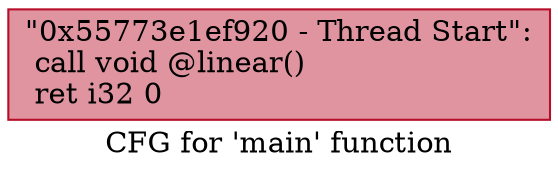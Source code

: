 digraph "CFG for 'main' function" {
	label="CFG for 'main' function";

	Node0x55773e1ef920 [shape=record,color="#b70d28ff", style=filled, fillcolor="#b70d2870",label="{\"0x55773e1ef920 - Thread Start\":\l  call void @linear()\l  ret i32 0\l}"];
}
